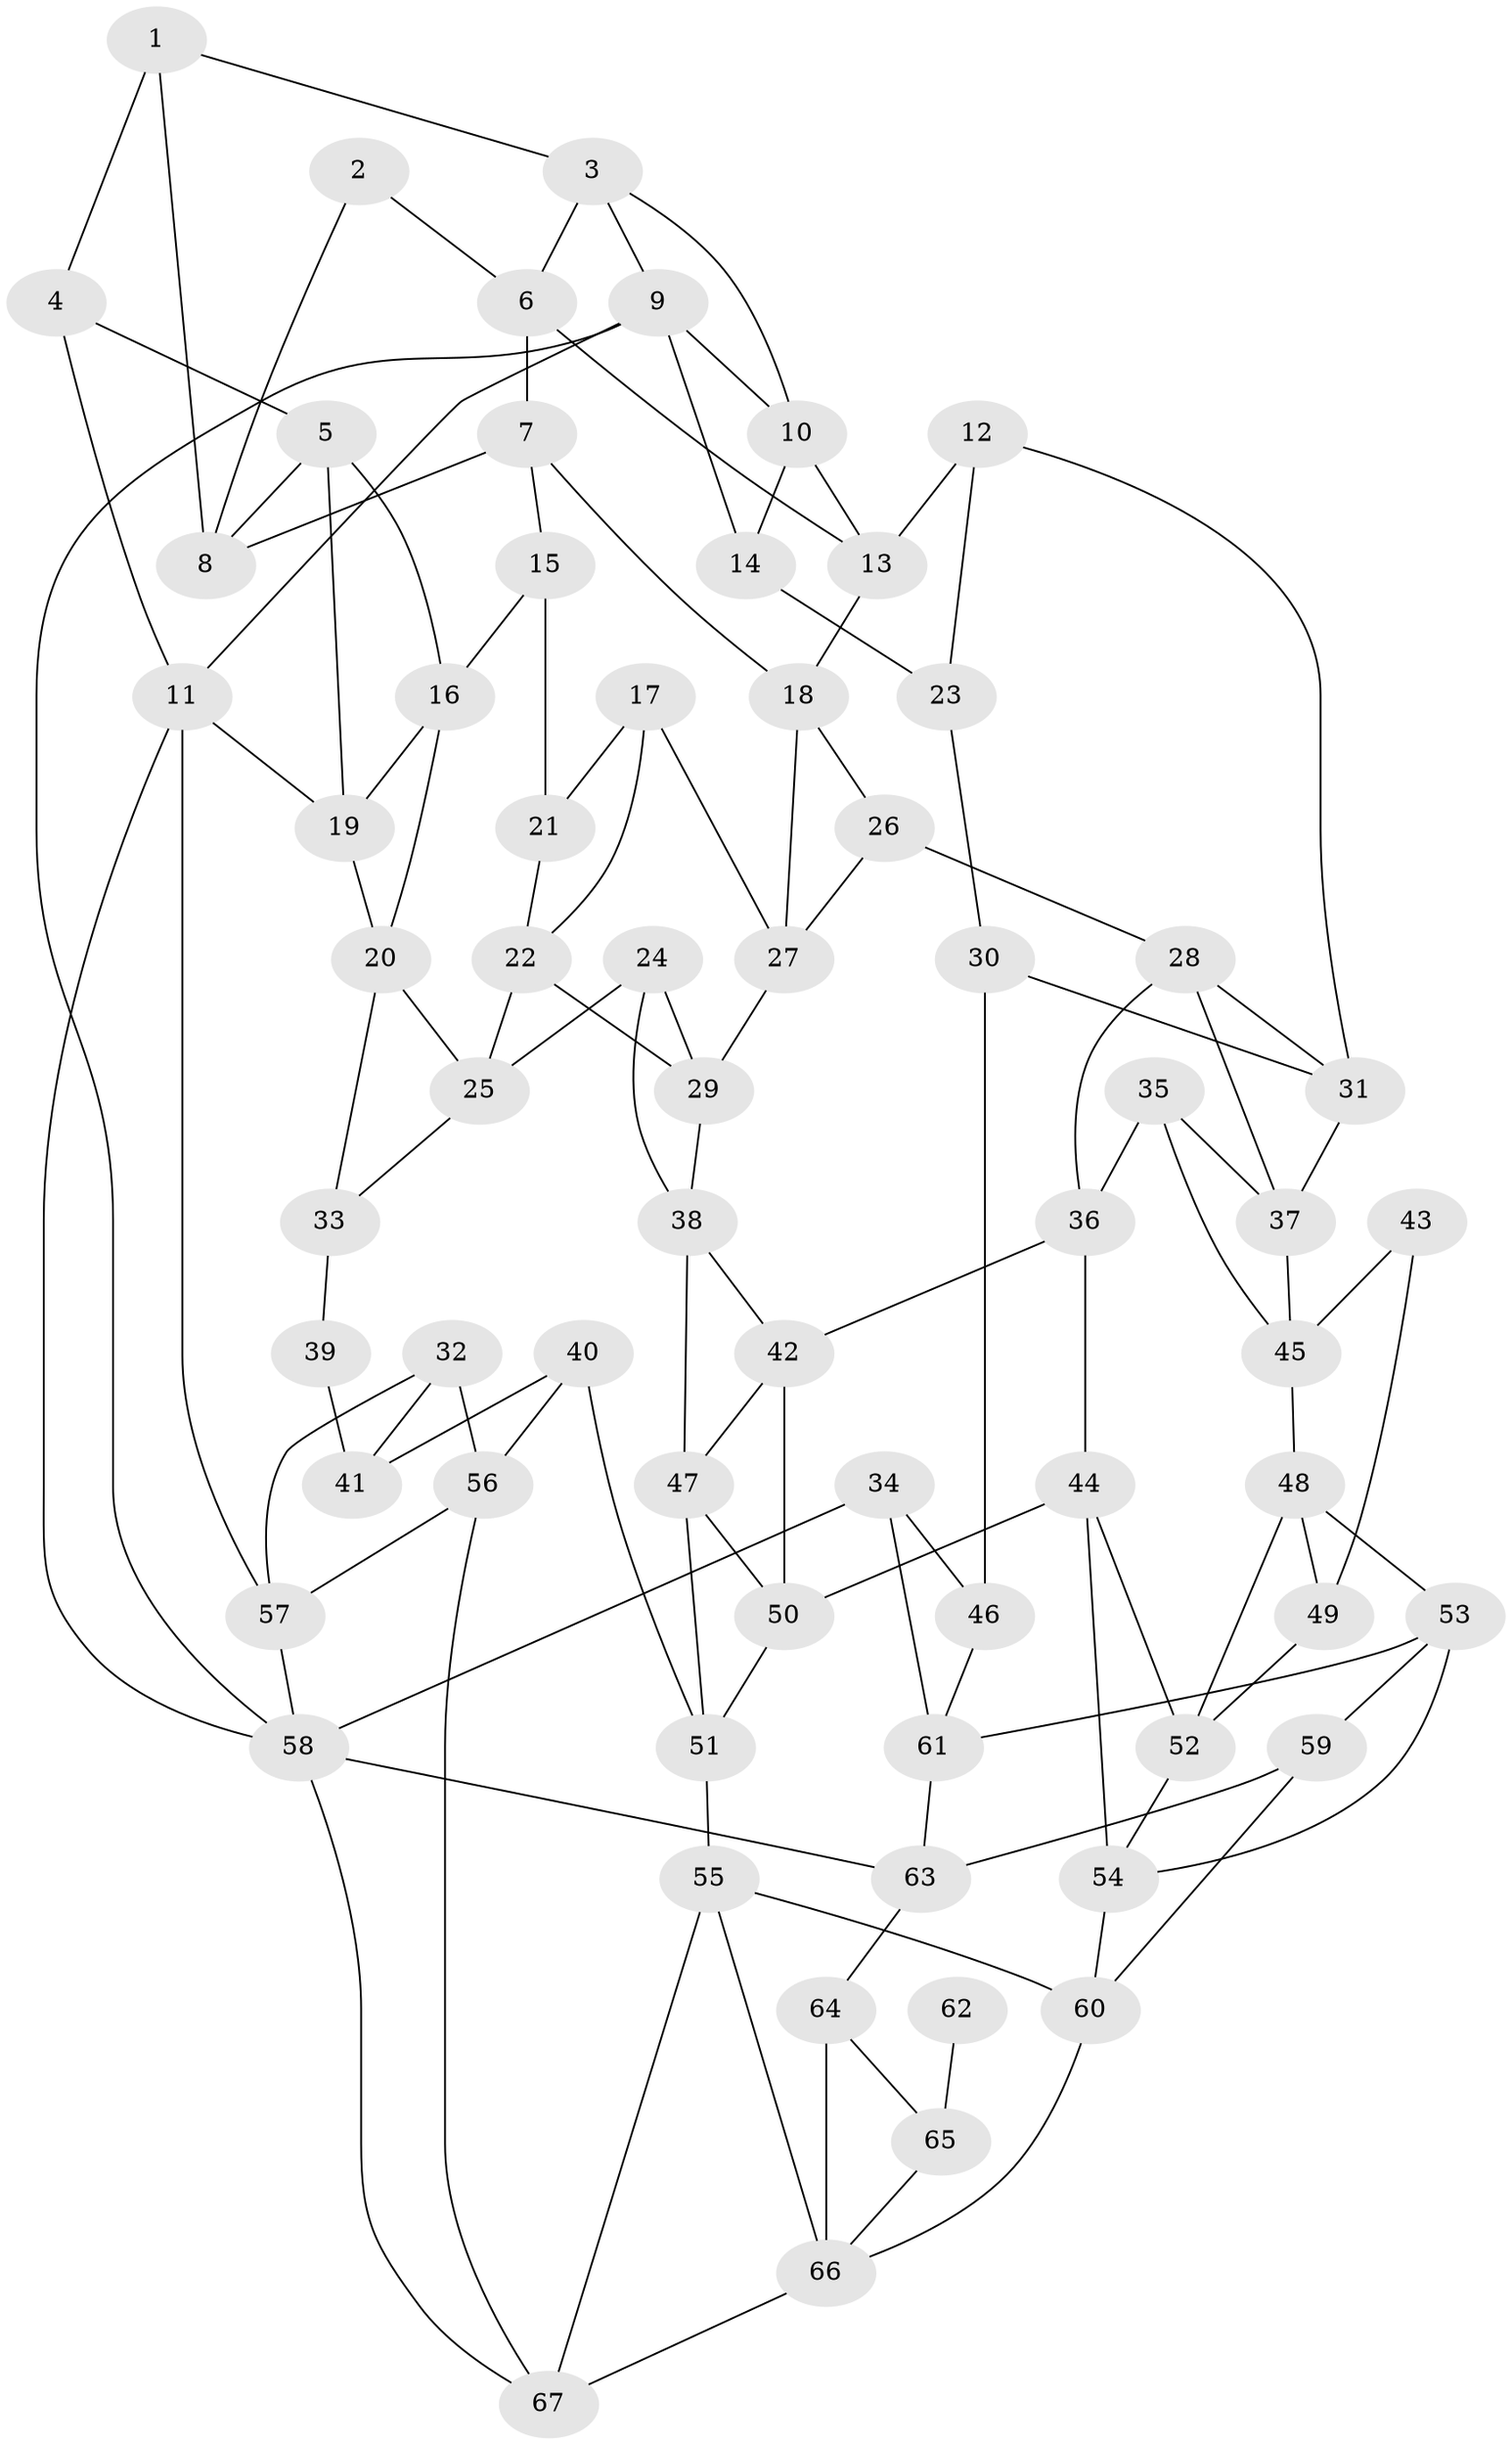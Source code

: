 // original degree distribution, {3: 0.022388059701492536, 5: 0.5149253731343284, 4: 0.23134328358208955, 6: 0.23134328358208955}
// Generated by graph-tools (version 1.1) at 2025/03/03/09/25 03:03:24]
// undirected, 67 vertices, 121 edges
graph export_dot {
graph [start="1"]
  node [color=gray90,style=filled];
  1;
  2;
  3;
  4;
  5;
  6;
  7;
  8;
  9;
  10;
  11;
  12;
  13;
  14;
  15;
  16;
  17;
  18;
  19;
  20;
  21;
  22;
  23;
  24;
  25;
  26;
  27;
  28;
  29;
  30;
  31;
  32;
  33;
  34;
  35;
  36;
  37;
  38;
  39;
  40;
  41;
  42;
  43;
  44;
  45;
  46;
  47;
  48;
  49;
  50;
  51;
  52;
  53;
  54;
  55;
  56;
  57;
  58;
  59;
  60;
  61;
  62;
  63;
  64;
  65;
  66;
  67;
  1 -- 3 [weight=1.0];
  1 -- 4 [weight=1.0];
  1 -- 8 [weight=1.0];
  2 -- 6 [weight=1.0];
  2 -- 8 [weight=1.0];
  3 -- 6 [weight=1.0];
  3 -- 9 [weight=1.0];
  3 -- 10 [weight=1.0];
  4 -- 5 [weight=1.0];
  4 -- 11 [weight=1.0];
  5 -- 8 [weight=1.0];
  5 -- 16 [weight=1.0];
  5 -- 19 [weight=1.0];
  6 -- 7 [weight=1.0];
  6 -- 13 [weight=1.0];
  7 -- 8 [weight=1.0];
  7 -- 15 [weight=1.0];
  7 -- 18 [weight=1.0];
  9 -- 10 [weight=1.0];
  9 -- 11 [weight=1.0];
  9 -- 14 [weight=1.0];
  9 -- 58 [weight=1.0];
  10 -- 13 [weight=1.0];
  10 -- 14 [weight=1.0];
  11 -- 19 [weight=1.0];
  11 -- 57 [weight=1.0];
  11 -- 58 [weight=1.0];
  12 -- 13 [weight=1.0];
  12 -- 23 [weight=1.0];
  12 -- 31 [weight=1.0];
  13 -- 18 [weight=1.0];
  14 -- 23 [weight=2.0];
  15 -- 16 [weight=1.0];
  15 -- 21 [weight=2.0];
  16 -- 19 [weight=1.0];
  16 -- 20 [weight=1.0];
  17 -- 21 [weight=1.0];
  17 -- 22 [weight=1.0];
  17 -- 27 [weight=1.0];
  18 -- 26 [weight=1.0];
  18 -- 27 [weight=1.0];
  19 -- 20 [weight=1.0];
  20 -- 25 [weight=1.0];
  20 -- 33 [weight=1.0];
  21 -- 22 [weight=1.0];
  22 -- 25 [weight=1.0];
  22 -- 29 [weight=1.0];
  23 -- 30 [weight=1.0];
  24 -- 25 [weight=1.0];
  24 -- 29 [weight=1.0];
  24 -- 38 [weight=1.0];
  25 -- 33 [weight=1.0];
  26 -- 27 [weight=1.0];
  26 -- 28 [weight=1.0];
  27 -- 29 [weight=1.0];
  28 -- 31 [weight=1.0];
  28 -- 36 [weight=1.0];
  28 -- 37 [weight=1.0];
  29 -- 38 [weight=1.0];
  30 -- 31 [weight=1.0];
  30 -- 46 [weight=2.0];
  31 -- 37 [weight=1.0];
  32 -- 41 [weight=1.0];
  32 -- 56 [weight=1.0];
  32 -- 57 [weight=1.0];
  33 -- 39 [weight=2.0];
  34 -- 46 [weight=1.0];
  34 -- 58 [weight=1.0];
  34 -- 61 [weight=1.0];
  35 -- 36 [weight=1.0];
  35 -- 37 [weight=1.0];
  35 -- 45 [weight=1.0];
  36 -- 42 [weight=1.0];
  36 -- 44 [weight=1.0];
  37 -- 45 [weight=1.0];
  38 -- 42 [weight=1.0];
  38 -- 47 [weight=1.0];
  39 -- 41 [weight=2.0];
  40 -- 41 [weight=1.0];
  40 -- 51 [weight=1.0];
  40 -- 56 [weight=1.0];
  42 -- 47 [weight=1.0];
  42 -- 50 [weight=1.0];
  43 -- 45 [weight=1.0];
  43 -- 49 [weight=2.0];
  44 -- 50 [weight=1.0];
  44 -- 52 [weight=1.0];
  44 -- 54 [weight=1.0];
  45 -- 48 [weight=1.0];
  46 -- 61 [weight=1.0];
  47 -- 50 [weight=1.0];
  47 -- 51 [weight=1.0];
  48 -- 49 [weight=1.0];
  48 -- 52 [weight=1.0];
  48 -- 53 [weight=1.0];
  49 -- 52 [weight=1.0];
  50 -- 51 [weight=1.0];
  51 -- 55 [weight=1.0];
  52 -- 54 [weight=1.0];
  53 -- 54 [weight=1.0];
  53 -- 59 [weight=1.0];
  53 -- 61 [weight=1.0];
  54 -- 60 [weight=1.0];
  55 -- 60 [weight=1.0];
  55 -- 66 [weight=1.0];
  55 -- 67 [weight=1.0];
  56 -- 57 [weight=1.0];
  56 -- 67 [weight=1.0];
  57 -- 58 [weight=1.0];
  58 -- 63 [weight=1.0];
  58 -- 67 [weight=1.0];
  59 -- 60 [weight=1.0];
  59 -- 63 [weight=1.0];
  60 -- 66 [weight=1.0];
  61 -- 63 [weight=1.0];
  62 -- 65 [weight=2.0];
  63 -- 64 [weight=1.0];
  64 -- 65 [weight=1.0];
  64 -- 66 [weight=1.0];
  65 -- 66 [weight=1.0];
  66 -- 67 [weight=1.0];
}

